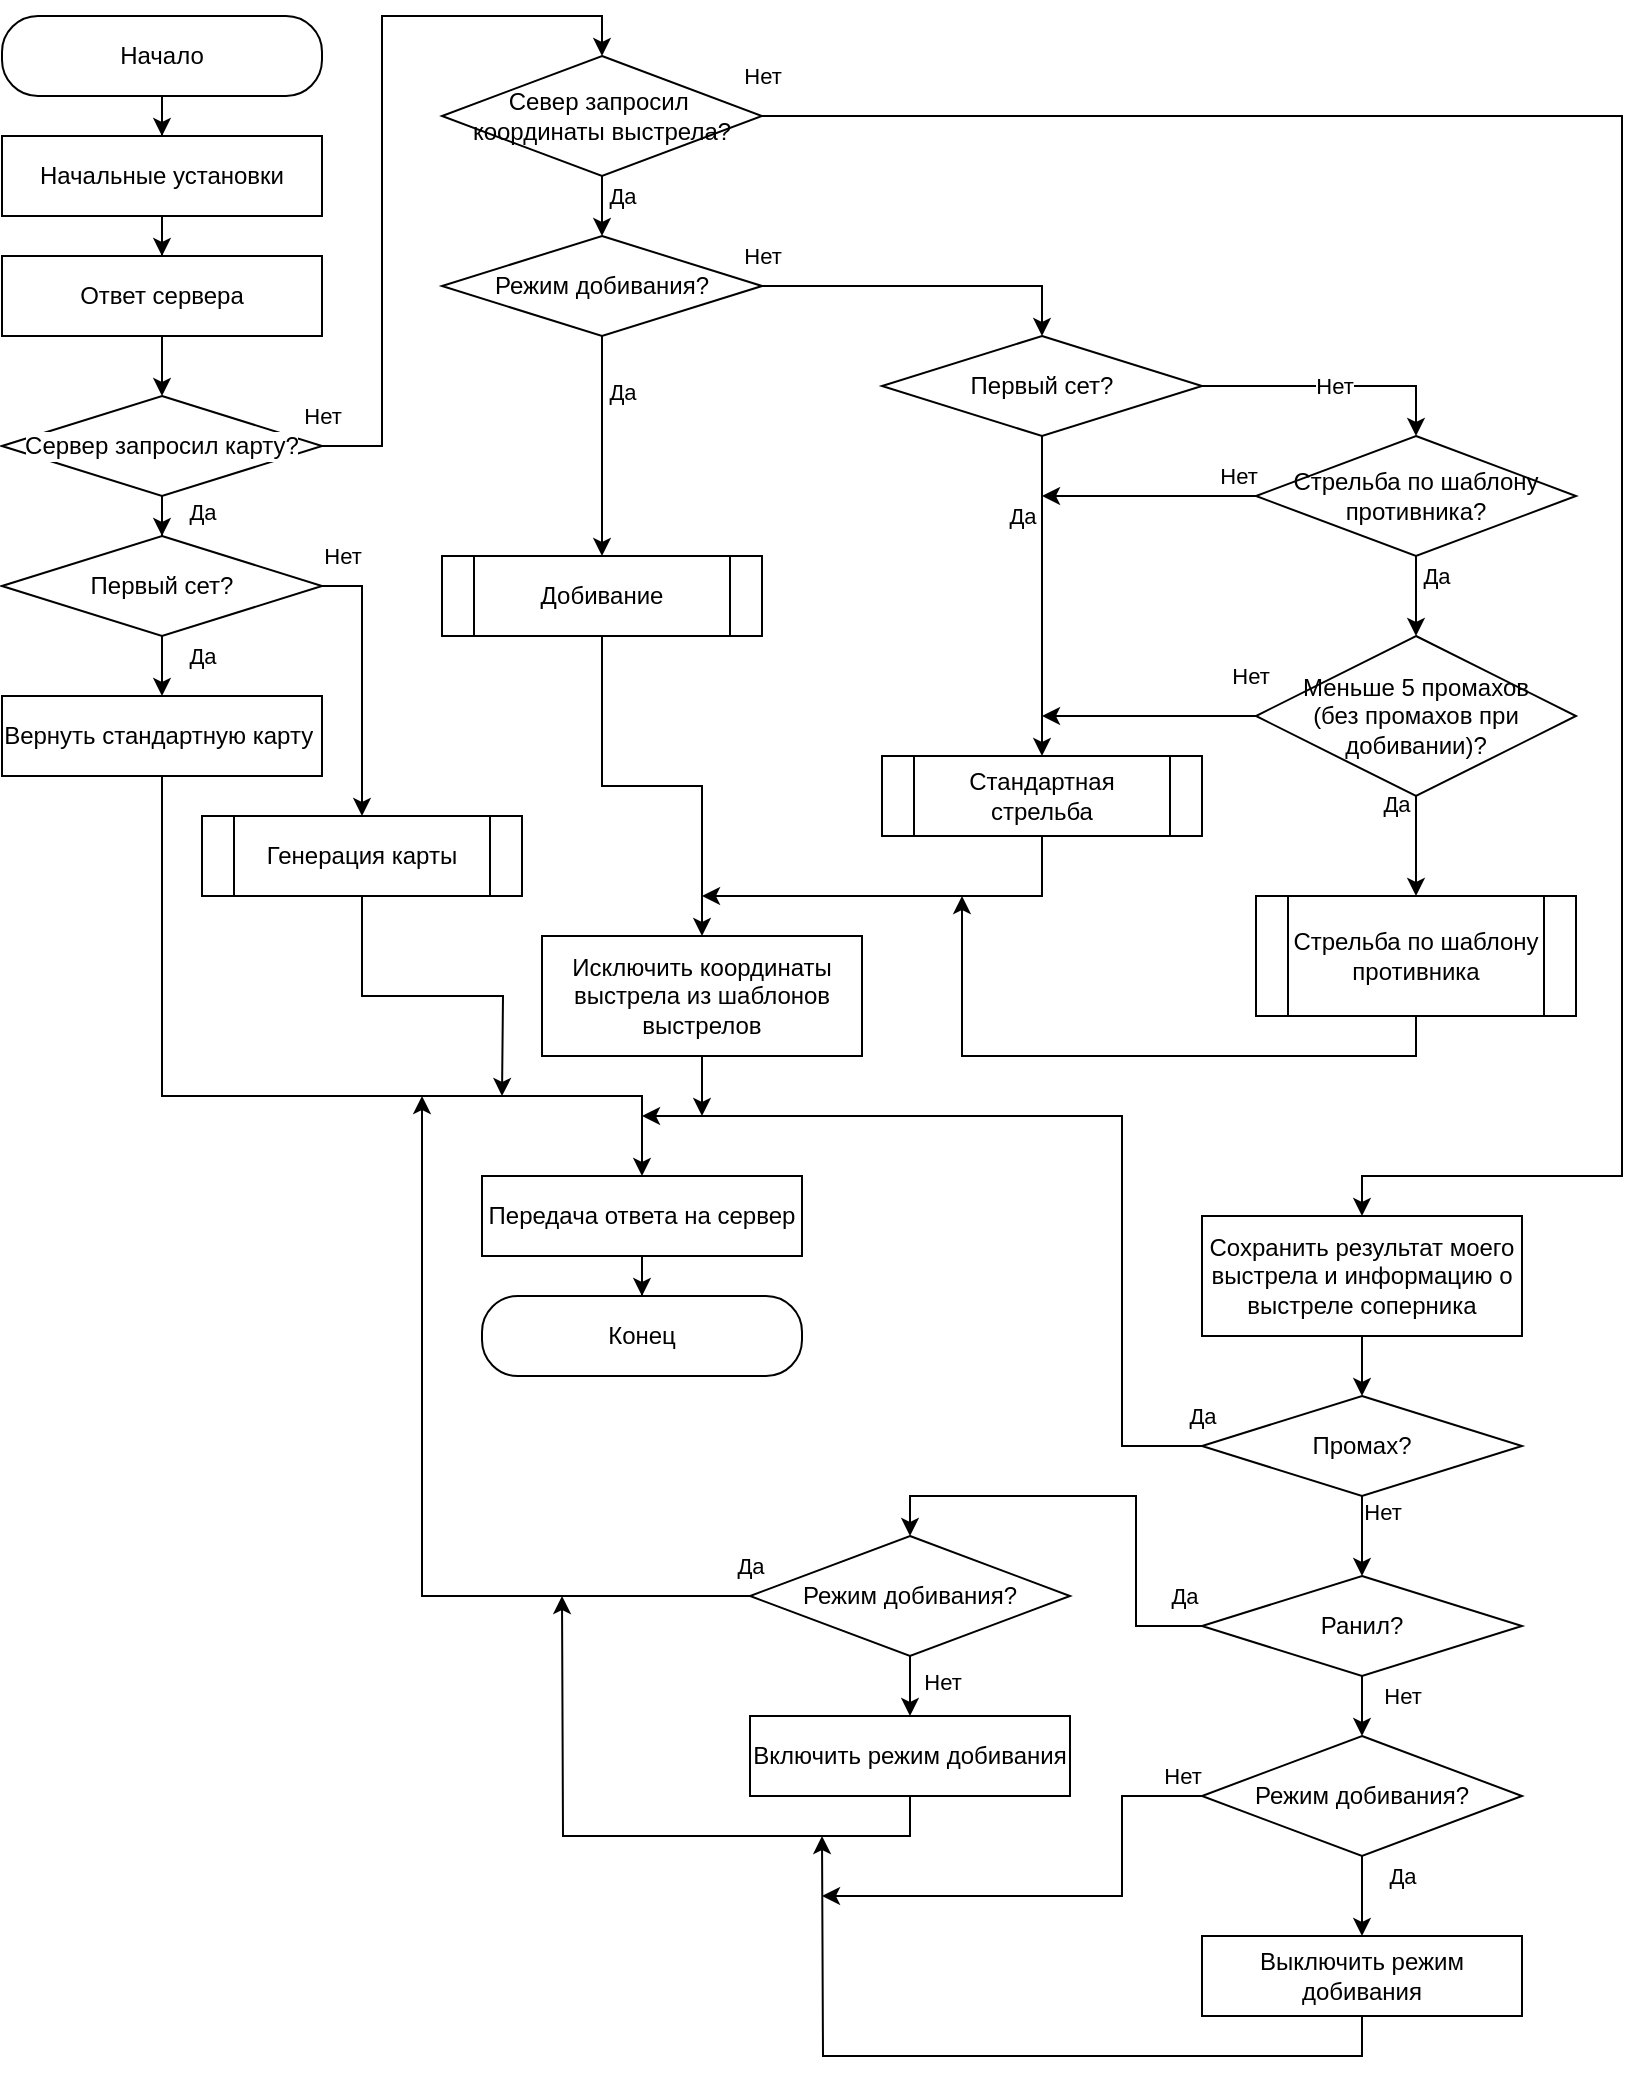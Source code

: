 <mxfile version="15.8.6" type="device"><diagram id="C5RBs43oDa-KdzZeNtuy" name="Page-1"><mxGraphModel dx="1102" dy="614" grid="1" gridSize="10" guides="1" tooltips="1" connect="1" arrows="1" fold="1" page="1" pageScale="1" pageWidth="827" pageHeight="1169" math="0" shadow="0"><root><mxCell id="WIyWlLk6GJQsqaUBKTNV-0"/><mxCell id="WIyWlLk6GJQsqaUBKTNV-1" parent="WIyWlLk6GJQsqaUBKTNV-0"/><mxCell id="oDRscZ8iGk8vOQmIIWTu-0" value="" style="edgeStyle=orthogonalEdgeStyle;rounded=0;orthogonalLoop=1;jettySize=auto;html=1;fontColor=default;strokeColor=default;labelBackgroundColor=default;" parent="WIyWlLk6GJQsqaUBKTNV-1" source="oDRscZ8iGk8vOQmIIWTu-1" target="oDRscZ8iGk8vOQmIIWTu-3" edge="1"><mxGeometry relative="1" as="geometry"/></mxCell><mxCell id="oDRscZ8iGk8vOQmIIWTu-1" value="Начало" style="rounded=1;whiteSpace=wrap;html=1;fillColor=default;strokeColor=default;fontColor=default;arcSize=45;absoluteArcSize=0;labelBackgroundColor=default;" parent="WIyWlLk6GJQsqaUBKTNV-1" vertex="1"><mxGeometry x="40" y="40" width="160" height="40" as="geometry"/></mxCell><mxCell id="oDRscZ8iGk8vOQmIIWTu-2" value="" style="edgeStyle=orthogonalEdgeStyle;rounded=0;orthogonalLoop=1;jettySize=auto;html=1;labelBackgroundColor=default;fontColor=default;strokeColor=default;" parent="WIyWlLk6GJQsqaUBKTNV-1" source="oDRscZ8iGk8vOQmIIWTu-3" target="oDRscZ8iGk8vOQmIIWTu-4" edge="1"><mxGeometry relative="1" as="geometry"/></mxCell><mxCell id="oDRscZ8iGk8vOQmIIWTu-3" value="Начальные установки" style="rounded=0;whiteSpace=wrap;html=1;fontColor=default;strokeColor=default;fillColor=default;labelBackgroundColor=default;" parent="WIyWlLk6GJQsqaUBKTNV-1" vertex="1"><mxGeometry x="40" y="100" width="160" height="40" as="geometry"/></mxCell><mxCell id="oDRscZ8iGk8vOQmIIWTu-6" value="" style="edgeStyle=orthogonalEdgeStyle;rounded=0;orthogonalLoop=1;jettySize=auto;html=1;" parent="WIyWlLk6GJQsqaUBKTNV-1" source="oDRscZ8iGk8vOQmIIWTu-4" target="oDRscZ8iGk8vOQmIIWTu-5" edge="1"><mxGeometry relative="1" as="geometry"/></mxCell><mxCell id="oDRscZ8iGk8vOQmIIWTu-4" value="Ответ сервера" style="whiteSpace=wrap;html=1;rounded=0;fillColor=default;strokeColor=default;fontColor=default;labelBackgroundColor=default;" parent="WIyWlLk6GJQsqaUBKTNV-1" vertex="1"><mxGeometry x="40" y="160" width="160" height="40" as="geometry"/></mxCell><mxCell id="oDRscZ8iGk8vOQmIIWTu-10" value="Да" style="edgeStyle=orthogonalEdgeStyle;rounded=0;orthogonalLoop=1;jettySize=auto;html=1;" parent="WIyWlLk6GJQsqaUBKTNV-1" source="oDRscZ8iGk8vOQmIIWTu-5" target="oDRscZ8iGk8vOQmIIWTu-9" edge="1"><mxGeometry x="-0.75" y="20" relative="1" as="geometry"><mxPoint as="offset"/></mxGeometry></mxCell><mxCell id="jznnAwoIrfWvBbkNGdS5-28" value="Нет" style="edgeStyle=orthogonalEdgeStyle;rounded=0;orthogonalLoop=1;jettySize=auto;html=1;entryX=0.5;entryY=0;entryDx=0;entryDy=0;" edge="1" parent="WIyWlLk6GJQsqaUBKTNV-1" source="oDRscZ8iGk8vOQmIIWTu-5" target="jznnAwoIrfWvBbkNGdS5-27"><mxGeometry x="-1" y="15" relative="1" as="geometry"><mxPoint as="offset"/></mxGeometry></mxCell><mxCell id="oDRscZ8iGk8vOQmIIWTu-5" value="Сервер запросил карту?" style="rhombus;whiteSpace=wrap;html=1;rounded=0;fillColor=default;strokeColor=default;fontColor=default;labelBackgroundColor=default;" parent="WIyWlLk6GJQsqaUBKTNV-1" vertex="1"><mxGeometry x="40" y="230" width="160" height="50" as="geometry"/></mxCell><mxCell id="oDRscZ8iGk8vOQmIIWTu-15" value="Да" style="edgeStyle=orthogonalEdgeStyle;rounded=0;orthogonalLoop=1;jettySize=auto;html=1;" parent="WIyWlLk6GJQsqaUBKTNV-1" source="oDRscZ8iGk8vOQmIIWTu-9" target="oDRscZ8iGk8vOQmIIWTu-14" edge="1"><mxGeometry x="-0.6" y="20" relative="1" as="geometry"><mxPoint as="offset"/></mxGeometry></mxCell><mxCell id="oDRscZ8iGk8vOQmIIWTu-21" value="Нет" style="edgeStyle=orthogonalEdgeStyle;rounded=0;orthogonalLoop=1;jettySize=auto;html=1;entryX=0.5;entryY=0;entryDx=0;entryDy=0;exitX=1;exitY=0.5;exitDx=0;exitDy=0;" parent="WIyWlLk6GJQsqaUBKTNV-1" source="oDRscZ8iGk8vOQmIIWTu-9" target="oDRscZ8iGk8vOQmIIWTu-22" edge="1"><mxGeometry x="-0.852" y="15" relative="1" as="geometry"><mxPoint x="320" y="380" as="targetPoint"/><mxPoint as="offset"/></mxGeometry></mxCell><mxCell id="oDRscZ8iGk8vOQmIIWTu-9" value="Первый сет?" style="rhombus;whiteSpace=wrap;html=1;rounded=0;fillColor=default;strokeColor=default;fontColor=default;labelBackgroundColor=default;" parent="WIyWlLk6GJQsqaUBKTNV-1" vertex="1"><mxGeometry x="40" y="300" width="160" height="50" as="geometry"/></mxCell><mxCell id="oDRscZ8iGk8vOQmIIWTu-11" value="&lt;div&gt;Конец&lt;/div&gt;" style="rounded=1;whiteSpace=wrap;html=1;fillColor=default;strokeColor=default;fontColor=default;arcSize=45;absoluteArcSize=0;labelBackgroundColor=default;" parent="WIyWlLk6GJQsqaUBKTNV-1" vertex="1"><mxGeometry x="280" y="680" width="160" height="40" as="geometry"/></mxCell><mxCell id="oDRscZ8iGk8vOQmIIWTu-12" value="" style="edgeStyle=orthogonalEdgeStyle;rounded=0;orthogonalLoop=1;jettySize=auto;html=1;labelBackgroundColor=default;fontColor=default;strokeColor=default;" parent="WIyWlLk6GJQsqaUBKTNV-1" source="oDRscZ8iGk8vOQmIIWTu-13" target="oDRscZ8iGk8vOQmIIWTu-11" edge="1"><mxGeometry relative="1" as="geometry"/></mxCell><mxCell id="oDRscZ8iGk8vOQmIIWTu-13" value="Передача ответа на сервер" style="whiteSpace=wrap;html=1;rounded=0;fillColor=default;strokeColor=default;fontColor=default;labelBackgroundColor=default;" parent="WIyWlLk6GJQsqaUBKTNV-1" vertex="1"><mxGeometry x="280" y="620" width="160" height="40" as="geometry"/></mxCell><mxCell id="oDRscZ8iGk8vOQmIIWTu-17" value="" style="edgeStyle=orthogonalEdgeStyle;rounded=0;orthogonalLoop=1;jettySize=auto;html=1;entryX=0.5;entryY=0;entryDx=0;entryDy=0;exitX=0.5;exitY=1;exitDx=0;exitDy=0;" parent="WIyWlLk6GJQsqaUBKTNV-1" source="oDRscZ8iGk8vOQmIIWTu-14" target="oDRscZ8iGk8vOQmIIWTu-13" edge="1"><mxGeometry relative="1" as="geometry"><mxPoint x="120" y="480" as="targetPoint"/><Array as="points"><mxPoint x="120" y="580"/><mxPoint x="360" y="580"/></Array></mxGeometry></mxCell><mxCell id="oDRscZ8iGk8vOQmIIWTu-14" value="Вернуть стандартную карту&amp;nbsp;" style="whiteSpace=wrap;html=1;rounded=0;labelBackgroundColor=rgba(255, 255, 255, 1);" parent="WIyWlLk6GJQsqaUBKTNV-1" vertex="1"><mxGeometry x="40" y="380" width="160" height="40" as="geometry"/></mxCell><mxCell id="oDRscZ8iGk8vOQmIIWTu-24" value="" style="edgeStyle=orthogonalEdgeStyle;rounded=0;orthogonalLoop=1;jettySize=auto;html=1;" parent="WIyWlLk6GJQsqaUBKTNV-1" source="oDRscZ8iGk8vOQmIIWTu-22" edge="1"><mxGeometry relative="1" as="geometry"><mxPoint x="290" y="580" as="targetPoint"/></mxGeometry></mxCell><mxCell id="oDRscZ8iGk8vOQmIIWTu-22" value="Генерация карты" style="shape=process;whiteSpace=wrap;html=1;backgroundOutline=1;" parent="WIyWlLk6GJQsqaUBKTNV-1" vertex="1"><mxGeometry x="140" y="440" width="160" height="40" as="geometry"/></mxCell><mxCell id="jznnAwoIrfWvBbkNGdS5-1" value="" style="edgeStyle=orthogonalEdgeStyle;rounded=0;orthogonalLoop=1;jettySize=auto;html=1;exitX=0.5;exitY=1;exitDx=0;exitDy=0;" edge="1" parent="WIyWlLk6GJQsqaUBKTNV-1" source="oDRscZ8iGk8vOQmIIWTu-28" target="jznnAwoIrfWvBbkNGdS5-0"><mxGeometry relative="1" as="geometry"/></mxCell><mxCell id="oDRscZ8iGk8vOQmIIWTu-28" value="Сохранить результат моего выстрела и информацию о выстреле соперника" style="rounded=0;whiteSpace=wrap;html=1;" parent="WIyWlLk6GJQsqaUBKTNV-1" vertex="1"><mxGeometry x="640" y="640" width="160" height="60" as="geometry"/></mxCell><mxCell id="jznnAwoIrfWvBbkNGdS5-65" value="Да" style="edgeStyle=orthogonalEdgeStyle;rounded=0;orthogonalLoop=1;jettySize=auto;html=1;exitX=0;exitY=0.5;exitDx=0;exitDy=0;" edge="1" parent="WIyWlLk6GJQsqaUBKTNV-1" source="oDRscZ8iGk8vOQmIIWTu-31"><mxGeometry x="-1" y="-15" relative="1" as="geometry"><mxPoint x="250" y="580" as="targetPoint"/><Array as="points"><mxPoint x="250" y="830"/></Array><mxPoint as="offset"/></mxGeometry></mxCell><mxCell id="jznnAwoIrfWvBbkNGdS5-67" value="Нет" style="edgeStyle=orthogonalEdgeStyle;rounded=0;orthogonalLoop=1;jettySize=auto;html=1;" edge="1" parent="WIyWlLk6GJQsqaUBKTNV-1" source="oDRscZ8iGk8vOQmIIWTu-31" target="jznnAwoIrfWvBbkNGdS5-66"><mxGeometry x="-0.5" y="16" relative="1" as="geometry"><mxPoint as="offset"/></mxGeometry></mxCell><mxCell id="oDRscZ8iGk8vOQmIIWTu-31" value="Режим добивания?" style="rhombus;whiteSpace=wrap;html=1;rounded=0;" parent="WIyWlLk6GJQsqaUBKTNV-1" vertex="1"><mxGeometry x="414" y="800" width="160" height="60" as="geometry"/></mxCell><mxCell id="jznnAwoIrfWvBbkNGdS5-45" value="Да" style="edgeStyle=orthogonalEdgeStyle;rounded=0;orthogonalLoop=1;jettySize=auto;html=1;" edge="1" parent="WIyWlLk6GJQsqaUBKTNV-1" source="oDRscZ8iGk8vOQmIIWTu-53" target="oDRscZ8iGk8vOQmIIWTu-61"><mxGeometry x="-0.5" y="10" relative="1" as="geometry"><mxPoint as="offset"/></mxGeometry></mxCell><mxCell id="jznnAwoIrfWvBbkNGdS5-55" value="Нет" style="edgeStyle=orthogonalEdgeStyle;rounded=0;orthogonalLoop=1;jettySize=auto;html=1;" edge="1" parent="WIyWlLk6GJQsqaUBKTNV-1" source="oDRscZ8iGk8vOQmIIWTu-53"><mxGeometry x="-0.836" y="-10" relative="1" as="geometry"><mxPoint x="560" y="280" as="targetPoint"/><mxPoint as="offset"/></mxGeometry></mxCell><mxCell id="oDRscZ8iGk8vOQmIIWTu-53" value="Стрельба по шаблону противника?" style="rhombus;whiteSpace=wrap;html=1;" parent="WIyWlLk6GJQsqaUBKTNV-1" vertex="1"><mxGeometry x="667" y="250" width="160" height="60" as="geometry"/></mxCell><mxCell id="oDRscZ8iGk8vOQmIIWTu-60" value="" style="edgeStyle=orthogonalEdgeStyle;rounded=0;orthogonalLoop=1;jettySize=auto;html=1;exitX=0.5;exitY=1;exitDx=0;exitDy=0;" parent="WIyWlLk6GJQsqaUBKTNV-1" source="oDRscZ8iGk8vOQmIIWTu-57" edge="1"><mxGeometry relative="1" as="geometry"><mxPoint x="690" y="470" as="sourcePoint"/><mxPoint x="520" y="480" as="targetPoint"/><Array as="points"><mxPoint x="747" y="560"/><mxPoint x="520" y="560"/></Array></mxGeometry></mxCell><mxCell id="oDRscZ8iGk8vOQmIIWTu-57" value="Стрельба по шаблону противника" style="shape=process;whiteSpace=wrap;html=1;backgroundOutline=1;" parent="WIyWlLk6GJQsqaUBKTNV-1" vertex="1"><mxGeometry x="667" y="480" width="160" height="60" as="geometry"/></mxCell><mxCell id="oDRscZ8iGk8vOQmIIWTu-65" value="Да" style="edgeStyle=orthogonalEdgeStyle;rounded=0;orthogonalLoop=1;jettySize=auto;html=1;entryX=0.5;entryY=0;entryDx=0;entryDy=0;" parent="WIyWlLk6GJQsqaUBKTNV-1" source="oDRscZ8iGk8vOQmIIWTu-61" target="oDRscZ8iGk8vOQmIIWTu-57" edge="1"><mxGeometry x="-0.833" y="-10" relative="1" as="geometry"><mxPoint x="747" y="520" as="targetPoint"/><mxPoint as="offset"/></mxGeometry></mxCell><mxCell id="jznnAwoIrfWvBbkNGdS5-80" value="Нет" style="edgeStyle=orthogonalEdgeStyle;rounded=0;orthogonalLoop=1;jettySize=auto;html=1;" edge="1" parent="WIyWlLk6GJQsqaUBKTNV-1" source="oDRscZ8iGk8vOQmIIWTu-61"><mxGeometry x="-0.932" y="-20" relative="1" as="geometry"><mxPoint x="560" y="390" as="targetPoint"/><mxPoint as="offset"/></mxGeometry></mxCell><mxCell id="oDRscZ8iGk8vOQmIIWTu-61" value="Меньше 5 промахов&lt;br&gt;(без промахов при добивании)?" style="rhombus;whiteSpace=wrap;html=1;" parent="WIyWlLk6GJQsqaUBKTNV-1" vertex="1"><mxGeometry x="667" y="350" width="160" height="80" as="geometry"/></mxCell><mxCell id="jznnAwoIrfWvBbkNGdS5-59" value="Да" style="edgeStyle=orthogonalEdgeStyle;rounded=0;orthogonalLoop=1;jettySize=auto;html=1;" edge="1" parent="WIyWlLk6GJQsqaUBKTNV-1" source="jznnAwoIrfWvBbkNGdS5-0"><mxGeometry x="-1" y="-15" relative="1" as="geometry"><mxPoint x="360" y="590" as="targetPoint"/><Array as="points"><mxPoint x="600" y="755"/><mxPoint x="600" y="590"/></Array><mxPoint as="offset"/></mxGeometry></mxCell><mxCell id="jznnAwoIrfWvBbkNGdS5-62" value="Нет" style="edgeStyle=orthogonalEdgeStyle;rounded=0;orthogonalLoop=1;jettySize=auto;html=1;" edge="1" parent="WIyWlLk6GJQsqaUBKTNV-1" source="jznnAwoIrfWvBbkNGdS5-0" target="jznnAwoIrfWvBbkNGdS5-4"><mxGeometry x="-0.6" y="10" relative="1" as="geometry"><mxPoint as="offset"/></mxGeometry></mxCell><mxCell id="jznnAwoIrfWvBbkNGdS5-0" value="Промах?" style="rhombus;whiteSpace=wrap;html=1;rounded=0;" vertex="1" parent="WIyWlLk6GJQsqaUBKTNV-1"><mxGeometry x="640" y="730" width="160" height="50" as="geometry"/></mxCell><mxCell id="jznnAwoIrfWvBbkNGdS5-11" value="Да" style="edgeStyle=orthogonalEdgeStyle;rounded=0;orthogonalLoop=1;jettySize=auto;html=1;entryX=0.5;entryY=0;entryDx=0;entryDy=0;" edge="1" parent="WIyWlLk6GJQsqaUBKTNV-1" source="jznnAwoIrfWvBbkNGdS5-4" target="oDRscZ8iGk8vOQmIIWTu-31"><mxGeometry x="-0.917" y="-15" relative="1" as="geometry"><mxPoint x="690" y="935" as="targetPoint"/><mxPoint as="offset"/></mxGeometry></mxCell><mxCell id="jznnAwoIrfWvBbkNGdS5-72" value="Нет" style="edgeStyle=orthogonalEdgeStyle;rounded=0;orthogonalLoop=1;jettySize=auto;html=1;" edge="1" parent="WIyWlLk6GJQsqaUBKTNV-1" source="jznnAwoIrfWvBbkNGdS5-4" target="jznnAwoIrfWvBbkNGdS5-71"><mxGeometry x="0.2" y="20" relative="1" as="geometry"><mxPoint as="offset"/></mxGeometry></mxCell><mxCell id="jznnAwoIrfWvBbkNGdS5-4" value="Ранил?" style="rhombus;whiteSpace=wrap;html=1;rounded=0;" vertex="1" parent="WIyWlLk6GJQsqaUBKTNV-1"><mxGeometry x="640" y="820" width="160" height="50" as="geometry"/></mxCell><mxCell id="jznnAwoIrfWvBbkNGdS5-30" value="Да" style="edgeStyle=orthogonalEdgeStyle;rounded=0;orthogonalLoop=1;jettySize=auto;html=1;" edge="1" parent="WIyWlLk6GJQsqaUBKTNV-1" source="jznnAwoIrfWvBbkNGdS5-27" target="jznnAwoIrfWvBbkNGdS5-29"><mxGeometry x="0.2" y="10" relative="1" as="geometry"><mxPoint as="offset"/></mxGeometry></mxCell><mxCell id="jznnAwoIrfWvBbkNGdS5-54" value="Нет" style="edgeStyle=orthogonalEdgeStyle;rounded=0;orthogonalLoop=1;jettySize=auto;html=1;entryX=0.5;entryY=0;entryDx=0;entryDy=0;exitX=1;exitY=0.5;exitDx=0;exitDy=0;" edge="1" parent="WIyWlLk6GJQsqaUBKTNV-1" source="jznnAwoIrfWvBbkNGdS5-27" target="oDRscZ8iGk8vOQmIIWTu-28"><mxGeometry x="-1" y="20" relative="1" as="geometry"><mxPoint x="840" y="640" as="targetPoint"/><Array as="points"><mxPoint x="850" y="90"/><mxPoint x="850" y="620"/><mxPoint x="720" y="620"/><mxPoint x="720" y="640"/></Array><mxPoint as="offset"/></mxGeometry></mxCell><mxCell id="jznnAwoIrfWvBbkNGdS5-27" value="Север запросил&amp;nbsp; координаты выстрела?" style="rhombus;whiteSpace=wrap;html=1;rounded=0;fillColor=default;strokeColor=default;fontColor=default;labelBackgroundColor=none;" vertex="1" parent="WIyWlLk6GJQsqaUBKTNV-1"><mxGeometry x="260" y="60" width="160" height="60" as="geometry"/></mxCell><mxCell id="jznnAwoIrfWvBbkNGdS5-32" value="Да" style="edgeStyle=orthogonalEdgeStyle;rounded=0;orthogonalLoop=1;jettySize=auto;html=1;" edge="1" parent="WIyWlLk6GJQsqaUBKTNV-1" source="jznnAwoIrfWvBbkNGdS5-29" target="jznnAwoIrfWvBbkNGdS5-31"><mxGeometry x="-0.5" y="10" relative="1" as="geometry"><mxPoint as="offset"/></mxGeometry></mxCell><mxCell id="jznnAwoIrfWvBbkNGdS5-36" value="Нет" style="edgeStyle=orthogonalEdgeStyle;rounded=0;orthogonalLoop=1;jettySize=auto;html=1;entryX=0.5;entryY=0;entryDx=0;entryDy=0;" edge="1" parent="WIyWlLk6GJQsqaUBKTNV-1" source="jznnAwoIrfWvBbkNGdS5-29" target="jznnAwoIrfWvBbkNGdS5-37"><mxGeometry x="-1" y="15" relative="1" as="geometry"><mxPoint x="520" y="175" as="targetPoint"/><mxPoint as="offset"/></mxGeometry></mxCell><mxCell id="jznnAwoIrfWvBbkNGdS5-29" value="Режим добивания?" style="rhombus;whiteSpace=wrap;html=1;rounded=0;" vertex="1" parent="WIyWlLk6GJQsqaUBKTNV-1"><mxGeometry x="260" y="150" width="160" height="50" as="geometry"/></mxCell><mxCell id="jznnAwoIrfWvBbkNGdS5-34" value="" style="edgeStyle=orthogonalEdgeStyle;rounded=0;orthogonalLoop=1;jettySize=auto;html=1;entryX=0.5;entryY=0;entryDx=0;entryDy=0;" edge="1" parent="WIyWlLk6GJQsqaUBKTNV-1" source="jznnAwoIrfWvBbkNGdS5-31" target="jznnAwoIrfWvBbkNGdS5-86"><mxGeometry relative="1" as="geometry"><mxPoint x="340" y="580" as="targetPoint"/></mxGeometry></mxCell><mxCell id="jznnAwoIrfWvBbkNGdS5-31" value="Добивание" style="shape=process;whiteSpace=wrap;html=1;backgroundOutline=1;" vertex="1" parent="WIyWlLk6GJQsqaUBKTNV-1"><mxGeometry x="260" y="310" width="160" height="40" as="geometry"/></mxCell><mxCell id="jznnAwoIrfWvBbkNGdS5-44" value="Да" style="edgeStyle=orthogonalEdgeStyle;rounded=0;orthogonalLoop=1;jettySize=auto;html=1;exitX=0.5;exitY=1;exitDx=0;exitDy=0;entryX=0.5;entryY=0;entryDx=0;entryDy=0;" edge="1" parent="WIyWlLk6GJQsqaUBKTNV-1" source="jznnAwoIrfWvBbkNGdS5-37" target="jznnAwoIrfWvBbkNGdS5-38"><mxGeometry x="-0.5" y="-10" relative="1" as="geometry"><Array as="points"><mxPoint x="560" y="390"/><mxPoint x="560" y="390"/></Array><mxPoint as="offset"/></mxGeometry></mxCell><mxCell id="jznnAwoIrfWvBbkNGdS5-49" value="Нет" style="edgeStyle=orthogonalEdgeStyle;rounded=0;orthogonalLoop=1;jettySize=auto;html=1;entryX=0.5;entryY=0;entryDx=0;entryDy=0;" edge="1" parent="WIyWlLk6GJQsqaUBKTNV-1" source="jznnAwoIrfWvBbkNGdS5-37" target="oDRscZ8iGk8vOQmIIWTu-53"><mxGeometry relative="1" as="geometry"/></mxCell><mxCell id="jznnAwoIrfWvBbkNGdS5-37" value="Первый сет?" style="rhombus;whiteSpace=wrap;html=1;" vertex="1" parent="WIyWlLk6GJQsqaUBKTNV-1"><mxGeometry x="480" y="200" width="160" height="50" as="geometry"/></mxCell><mxCell id="jznnAwoIrfWvBbkNGdS5-52" value="" style="edgeStyle=orthogonalEdgeStyle;rounded=0;orthogonalLoop=1;jettySize=auto;html=1;exitX=0.5;exitY=1;exitDx=0;exitDy=0;" edge="1" parent="WIyWlLk6GJQsqaUBKTNV-1" source="jznnAwoIrfWvBbkNGdS5-38"><mxGeometry relative="1" as="geometry"><mxPoint x="390" y="480" as="targetPoint"/><Array as="points"><mxPoint x="560" y="480"/></Array></mxGeometry></mxCell><mxCell id="jznnAwoIrfWvBbkNGdS5-38" value="Стандартная стрельба" style="shape=process;whiteSpace=wrap;html=1;backgroundOutline=1;" vertex="1" parent="WIyWlLk6GJQsqaUBKTNV-1"><mxGeometry x="480" y="410" width="160" height="40" as="geometry"/></mxCell><mxCell id="jznnAwoIrfWvBbkNGdS5-70" value="" style="edgeStyle=orthogonalEdgeStyle;rounded=0;orthogonalLoop=1;jettySize=auto;html=1;exitX=0.5;exitY=1;exitDx=0;exitDy=0;" edge="1" parent="WIyWlLk6GJQsqaUBKTNV-1" source="jznnAwoIrfWvBbkNGdS5-66"><mxGeometry relative="1" as="geometry"><mxPoint x="320" y="830" as="targetPoint"/></mxGeometry></mxCell><mxCell id="jznnAwoIrfWvBbkNGdS5-66" value="Включить режим добивания" style="whiteSpace=wrap;html=1;rounded=0;" vertex="1" parent="WIyWlLk6GJQsqaUBKTNV-1"><mxGeometry x="414" y="890" width="160" height="40" as="geometry"/></mxCell><mxCell id="jznnAwoIrfWvBbkNGdS5-74" value="Да" style="edgeStyle=orthogonalEdgeStyle;rounded=0;orthogonalLoop=1;jettySize=auto;html=1;" edge="1" parent="WIyWlLk6GJQsqaUBKTNV-1" source="jznnAwoIrfWvBbkNGdS5-71" target="jznnAwoIrfWvBbkNGdS5-73"><mxGeometry x="-0.5" y="20" relative="1" as="geometry"><mxPoint as="offset"/></mxGeometry></mxCell><mxCell id="jznnAwoIrfWvBbkNGdS5-78" value="Нет" style="edgeStyle=orthogonalEdgeStyle;rounded=0;orthogonalLoop=1;jettySize=auto;html=1;exitX=0;exitY=0.5;exitDx=0;exitDy=0;" edge="1" parent="WIyWlLk6GJQsqaUBKTNV-1" source="jznnAwoIrfWvBbkNGdS5-71"><mxGeometry x="-0.917" y="-10" relative="1" as="geometry"><mxPoint x="450" y="980" as="targetPoint"/><Array as="points"><mxPoint x="600" y="930"/><mxPoint x="600" y="980"/></Array><mxPoint as="offset"/></mxGeometry></mxCell><mxCell id="jznnAwoIrfWvBbkNGdS5-71" value="Режим добивания?" style="rhombus;whiteSpace=wrap;html=1;rounded=0;" vertex="1" parent="WIyWlLk6GJQsqaUBKTNV-1"><mxGeometry x="640" y="900" width="160" height="60" as="geometry"/></mxCell><mxCell id="jznnAwoIrfWvBbkNGdS5-76" value="" style="edgeStyle=orthogonalEdgeStyle;rounded=0;orthogonalLoop=1;jettySize=auto;html=1;exitX=0.5;exitY=1;exitDx=0;exitDy=0;" edge="1" parent="WIyWlLk6GJQsqaUBKTNV-1" source="jznnAwoIrfWvBbkNGdS5-73"><mxGeometry relative="1" as="geometry"><mxPoint x="450" y="950" as="targetPoint"/></mxGeometry></mxCell><mxCell id="jznnAwoIrfWvBbkNGdS5-73" value="Выключить режим добивания" style="whiteSpace=wrap;html=1;rounded=0;" vertex="1" parent="WIyWlLk6GJQsqaUBKTNV-1"><mxGeometry x="640" y="1000" width="160" height="40" as="geometry"/></mxCell><mxCell id="jznnAwoIrfWvBbkNGdS5-87" value="" style="edgeStyle=orthogonalEdgeStyle;rounded=0;orthogonalLoop=1;jettySize=auto;html=1;" edge="1" parent="WIyWlLk6GJQsqaUBKTNV-1" source="jznnAwoIrfWvBbkNGdS5-86"><mxGeometry relative="1" as="geometry"><mxPoint x="390" y="590" as="targetPoint"/></mxGeometry></mxCell><mxCell id="jznnAwoIrfWvBbkNGdS5-86" value="Исключить координаты выстрела из шаблонов выстрелов" style="rounded=0;whiteSpace=wrap;html=1;labelBackgroundColor=none;" vertex="1" parent="WIyWlLk6GJQsqaUBKTNV-1"><mxGeometry x="310" y="500" width="160" height="60" as="geometry"/></mxCell></root></mxGraphModel></diagram></mxfile>